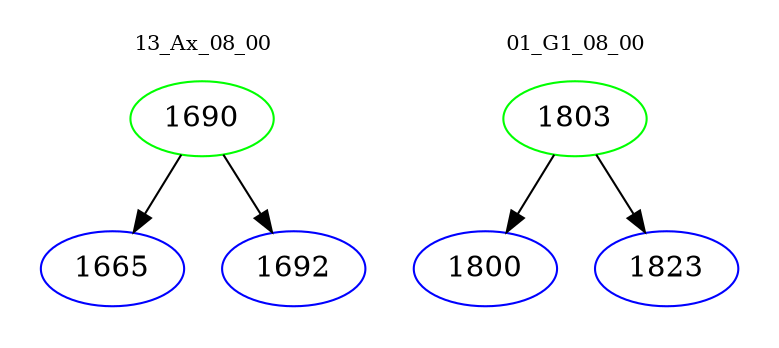 digraph{
subgraph cluster_0 {
color = white
label = "13_Ax_08_00";
fontsize=10;
T0_1690 [label="1690", color="green"]
T0_1690 -> T0_1665 [color="black"]
T0_1665 [label="1665", color="blue"]
T0_1690 -> T0_1692 [color="black"]
T0_1692 [label="1692", color="blue"]
}
subgraph cluster_1 {
color = white
label = "01_G1_08_00";
fontsize=10;
T1_1803 [label="1803", color="green"]
T1_1803 -> T1_1800 [color="black"]
T1_1800 [label="1800", color="blue"]
T1_1803 -> T1_1823 [color="black"]
T1_1823 [label="1823", color="blue"]
}
}
